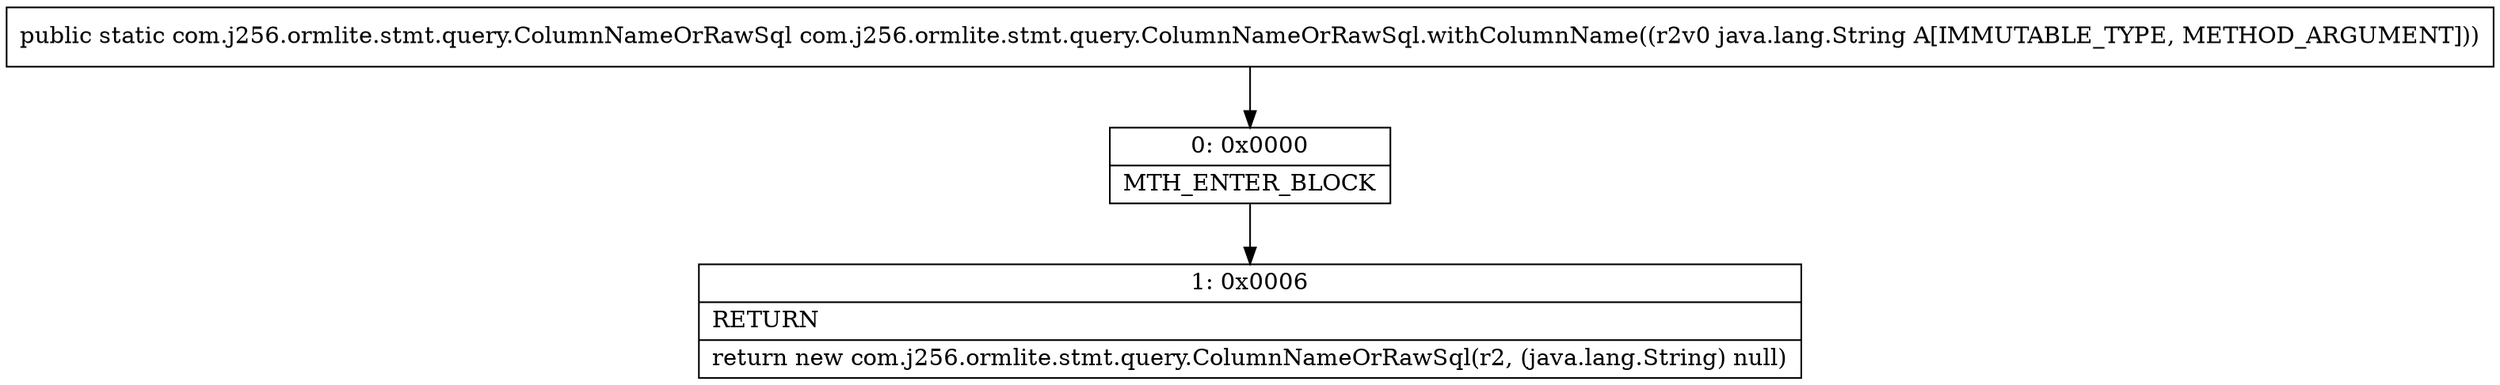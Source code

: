 digraph "CFG forcom.j256.ormlite.stmt.query.ColumnNameOrRawSql.withColumnName(Ljava\/lang\/String;)Lcom\/j256\/ormlite\/stmt\/query\/ColumnNameOrRawSql;" {
Node_0 [shape=record,label="{0\:\ 0x0000|MTH_ENTER_BLOCK\l}"];
Node_1 [shape=record,label="{1\:\ 0x0006|RETURN\l|return new com.j256.ormlite.stmt.query.ColumnNameOrRawSql(r2, (java.lang.String) null)\l}"];
MethodNode[shape=record,label="{public static com.j256.ormlite.stmt.query.ColumnNameOrRawSql com.j256.ormlite.stmt.query.ColumnNameOrRawSql.withColumnName((r2v0 java.lang.String A[IMMUTABLE_TYPE, METHOD_ARGUMENT])) }"];
MethodNode -> Node_0;
Node_0 -> Node_1;
}

